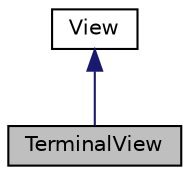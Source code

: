 digraph "TerminalView"
{
 // LATEX_PDF_SIZE
  edge [fontname="Helvetica",fontsize="10",labelfontname="Helvetica",labelfontsize="10"];
  node [fontname="Helvetica",fontsize="10",shape=record];
  Node1 [label="TerminalView",height=0.2,width=0.4,color="black", fillcolor="grey75", style="filled", fontcolor="black",tooltip="This class contains the TerminalView object inherited from the View class. It is responsible for the ..."];
  Node2 -> Node1 [dir="back",color="midnightblue",fontsize="10",style="solid"];
  Node2 [label="View",height=0.2,width=0.4,color="black", fillcolor="white", style="filled",URL="$classView.html",tooltip="View is an abstract class meant to be inherited by derived view classes."];
}
